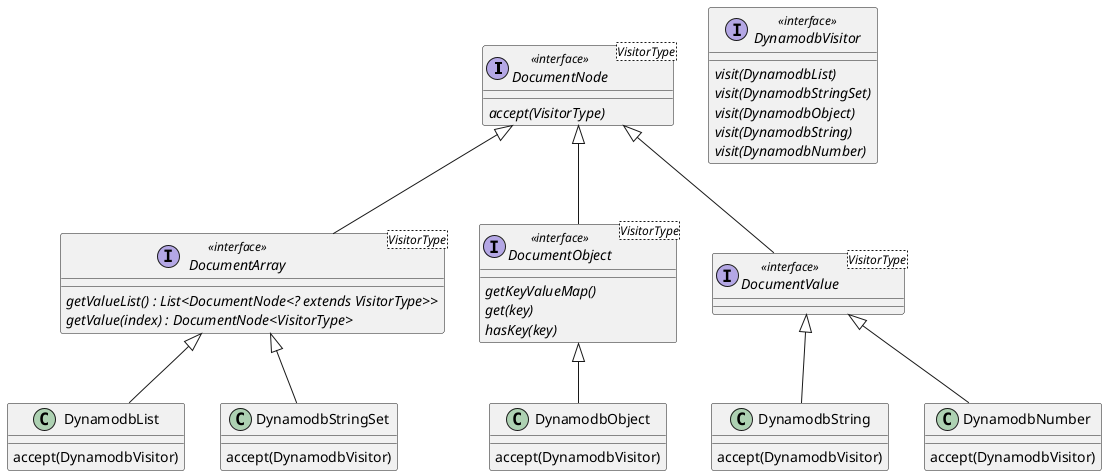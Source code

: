 @startuml

interface  DocumentNode<VisitorType> <<interface>> {
{abstract} accept(VisitorType)
}
interface  DocumentArray<VisitorType> <<interface>> {
{abstract} getValueList() : List<DocumentNode<? extends VisitorType>>
{abstract} getValue(index) : DocumentNode<VisitorType>
}
interface  DocumentObject<VisitorType> <<interface>> {
{abstract} getKeyValueMap()
{abstract} get(key)
{abstract} hasKey(key)
}
interface  DocumentValue<VisitorType> <<interface>> {
}

interface  DynamodbVisitor <<interface>> {
{abstract} visit(DynamodbList)
{abstract} visit(DynamodbStringSet)
{abstract} visit(DynamodbObject)
{abstract} visit(DynamodbString)
{abstract} visit(DynamodbNumber)
}

DocumentNode <|-- DocumentArray
DocumentNode <|-- DocumentObject
DocumentNode <|-- DocumentValue

DocumentArray <|-- DynamodbList
DocumentArray <|-- DynamodbStringSet
DocumentObject <|-- DynamodbObject
DocumentValue <|-- DynamodbString
DocumentValue <|-- DynamodbNumber

class DynamodbList{
accept(DynamodbVisitor)
}

class DynamodbStringSet{
accept(DynamodbVisitor)
}

class DynamodbObject{
accept(DynamodbVisitor)
}

class DynamodbString{
accept(DynamodbVisitor)
}

class DynamodbNumber{
accept(DynamodbVisitor)
}

@enduml
